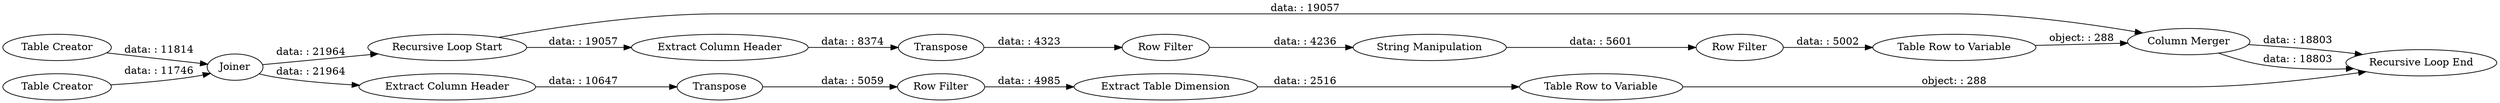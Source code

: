 digraph {
	"-4930981510187255048_198" [label="Recursive Loop Start"]
	"-4930981510187255048_196" [label="Column Merger"]
	"-4930981510187255048_188" [label="Extract Column Header"]
	"-4930981510187255048_190" [label=Transpose]
	"-4930981510187255048_197" [label="Recursive Loop End"]
	"-4930981510187255048_199" [label="Extract Column Header"]
	"-4930981510187255048_203" [label="Row Filter"]
	"-4930981510187255048_177" [label=Joiner]
	"-4930981510187255048_200" [label=Transpose]
	"-4930981510187255048_204" [label="Table Row to Variable"]
	"-4930981510187255048_189" [label="Row Filter"]
	"-4930981510187255048_206" [label="Table Row to Variable"]
	"-4930981510187255048_205" [label="Extract Table Dimension"]
	"-4930981510187255048_209" [label="Table Creator"]
	"-4930981510187255048_201" [label="Row Filter"]
	"-4930981510187255048_202" [label="String Manipulation"]
	"-4930981510187255048_208" [label="Table Creator"]
	"-4930981510187255048_189" -> "-4930981510187255048_205" [label="data: : 4985"]
	"-4930981510187255048_204" -> "-4930981510187255048_196" [label="object: : 288"]
	"-4930981510187255048_209" -> "-4930981510187255048_177" [label="data: : 11814"]
	"-4930981510187255048_177" -> "-4930981510187255048_188" [label="data: : 21964"]
	"-4930981510187255048_198" -> "-4930981510187255048_196" [label="data: : 19057"]
	"-4930981510187255048_177" -> "-4930981510187255048_198" [label="data: : 21964"]
	"-4930981510187255048_196" -> "-4930981510187255048_197" [label="data: : 18803"]
	"-4930981510187255048_201" -> "-4930981510187255048_202" [label="data: : 4236"]
	"-4930981510187255048_208" -> "-4930981510187255048_177" [label="data: : 11746"]
	"-4930981510187255048_200" -> "-4930981510187255048_201" [label="data: : 4323"]
	"-4930981510187255048_198" -> "-4930981510187255048_199" [label="data: : 19057"]
	"-4930981510187255048_196" -> "-4930981510187255048_197" [label="data: : 18803"]
	"-4930981510187255048_206" -> "-4930981510187255048_197" [label="object: : 288"]
	"-4930981510187255048_188" -> "-4930981510187255048_190" [label="data: : 10647"]
	"-4930981510187255048_205" -> "-4930981510187255048_206" [label="data: : 2516"]
	"-4930981510187255048_190" -> "-4930981510187255048_189" [label="data: : 5059"]
	"-4930981510187255048_203" -> "-4930981510187255048_204" [label="data: : 5002"]
	"-4930981510187255048_202" -> "-4930981510187255048_203" [label="data: : 5601"]
	"-4930981510187255048_199" -> "-4930981510187255048_200" [label="data: : 8374"]
	rankdir=LR
}
